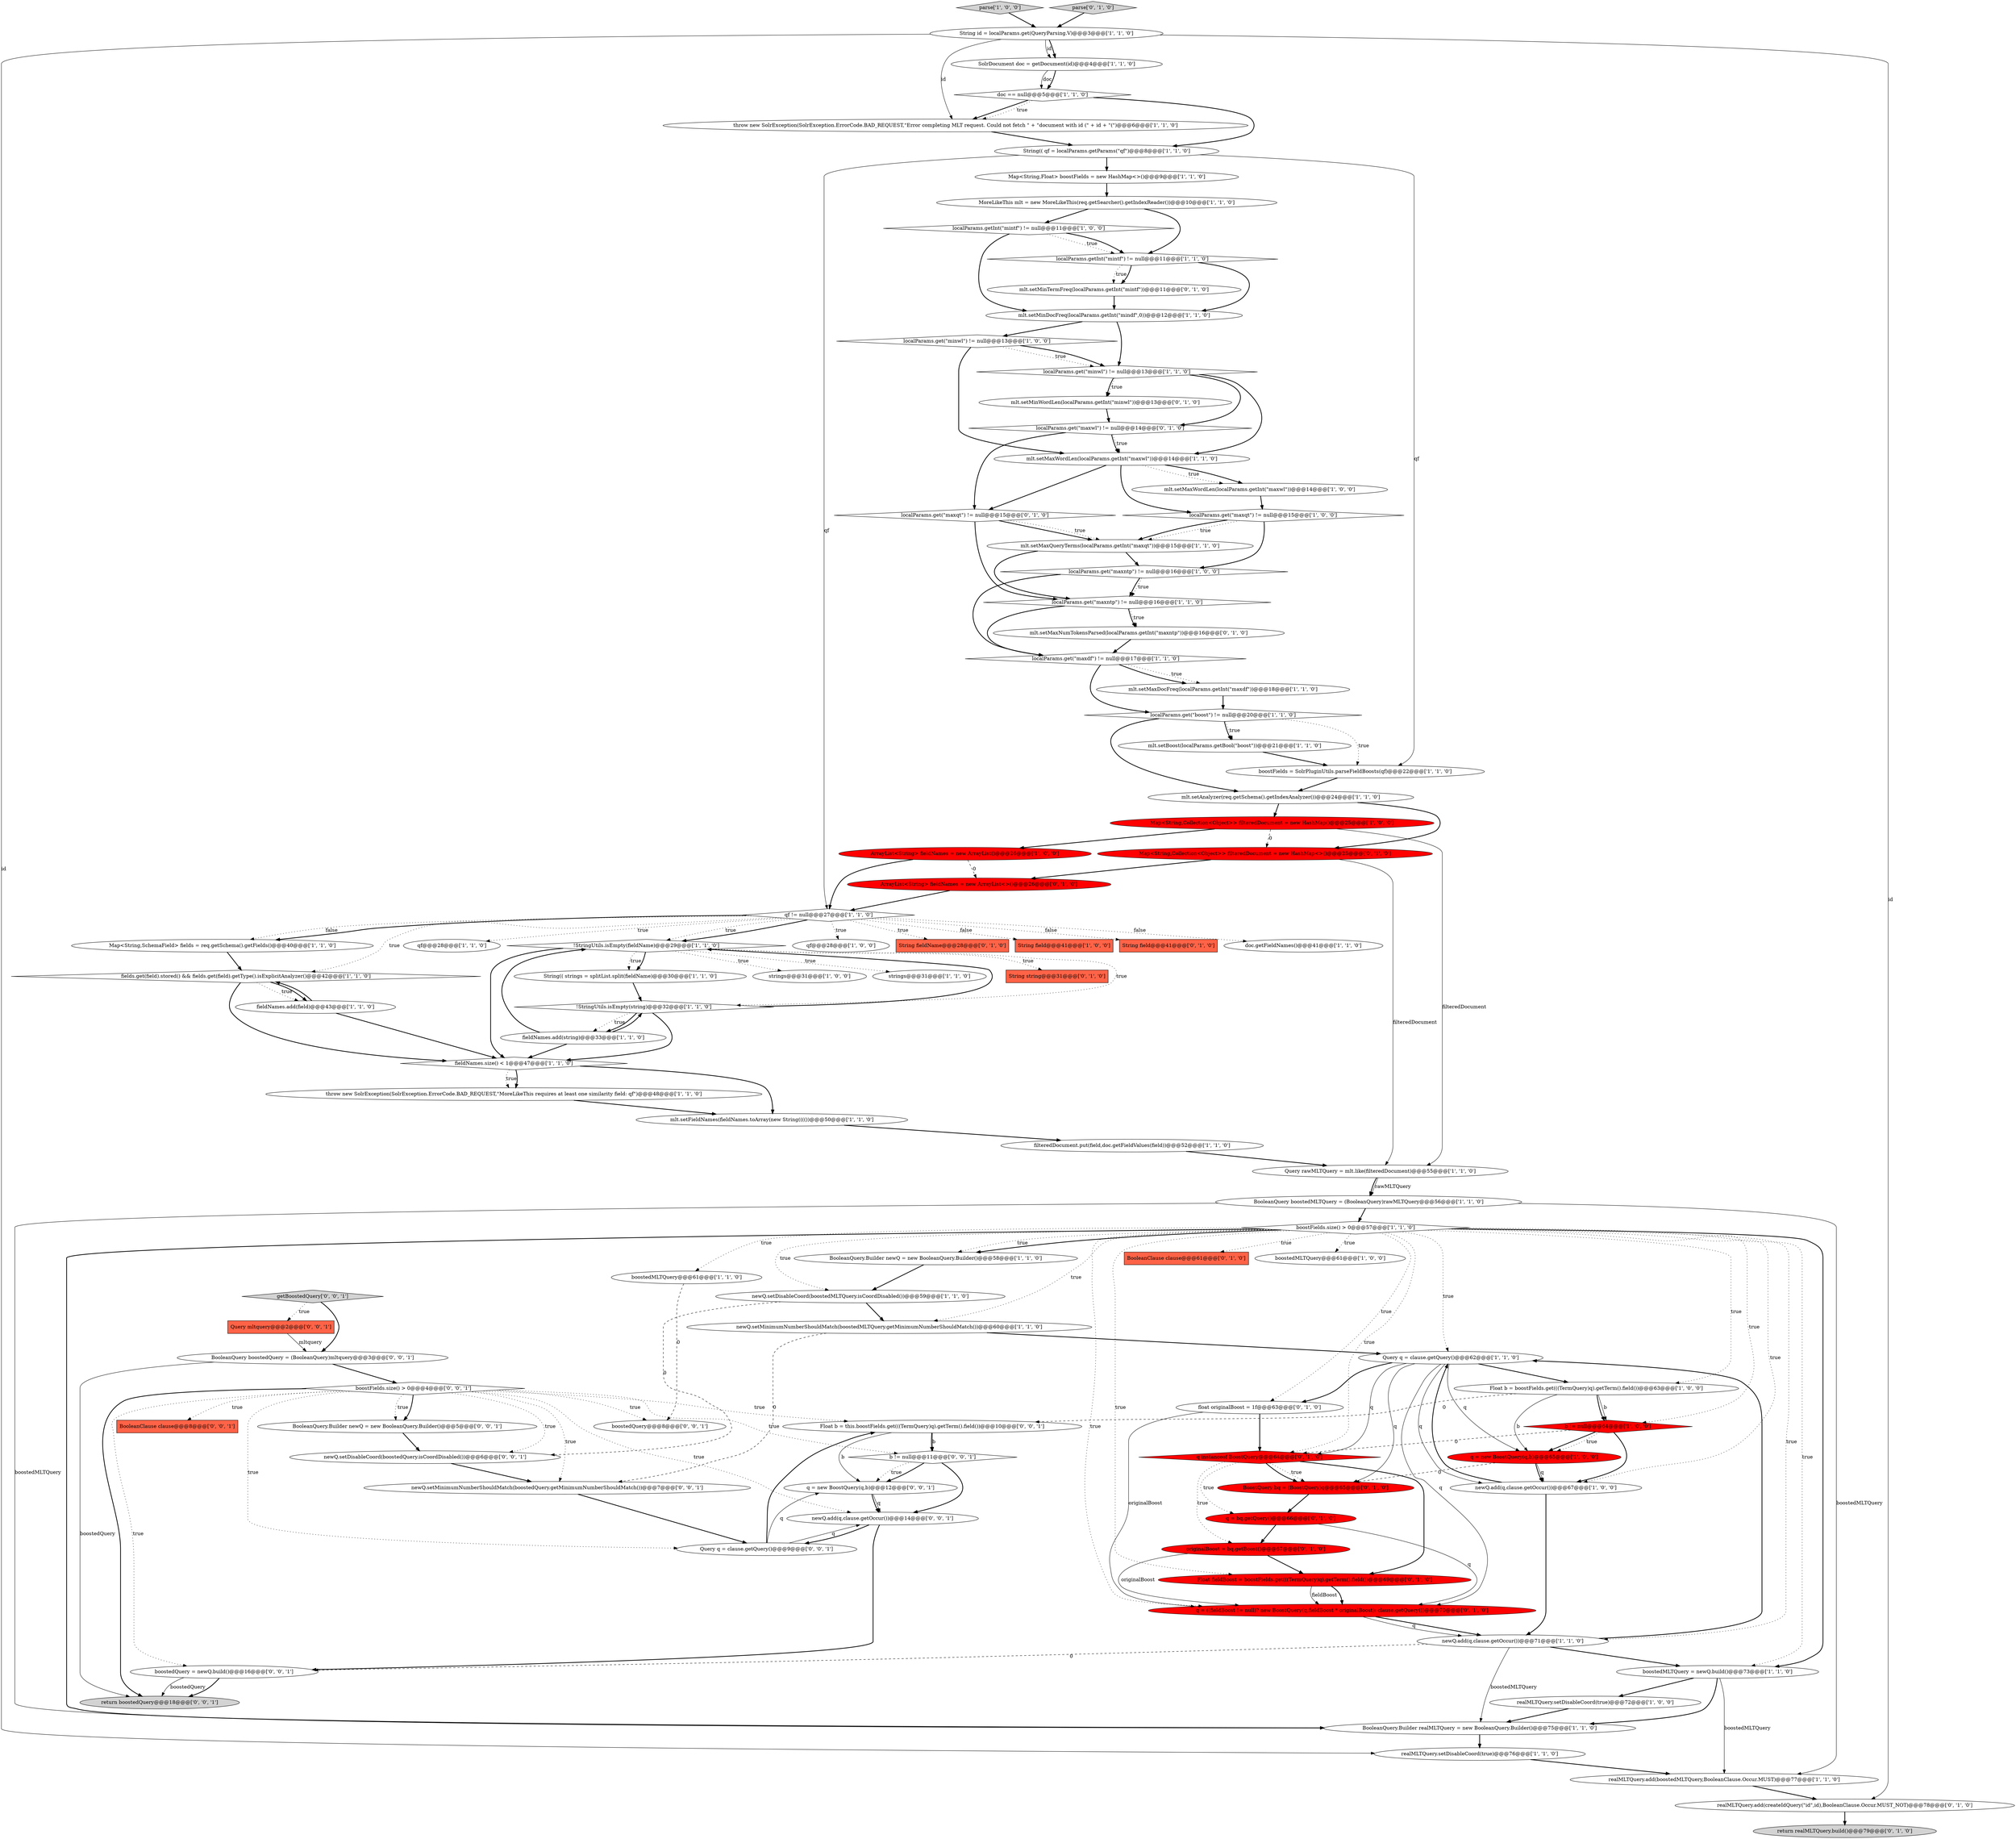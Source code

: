 digraph {
95 [style = filled, label = "Float b = this.boostFields.get(((TermQuery)q).getTerm().field())@@@10@@@['0', '0', '1']", fillcolor = white, shape = ellipse image = "AAA0AAABBB3BBB"];
23 [style = filled, label = "strings@@@31@@@['1', '0', '0']", fillcolor = white, shape = ellipse image = "AAA0AAABBB1BBB"];
42 [style = filled, label = "Query q = clause.getQuery()@@@62@@@['1', '1', '0']", fillcolor = white, shape = ellipse image = "AAA0AAABBB1BBB"];
99 [style = filled, label = "q = new BoostQuery(q,b)@@@12@@@['0', '0', '1']", fillcolor = white, shape = ellipse image = "AAA0AAABBB3BBB"];
62 [style = filled, label = "doc.getFieldNames()@@@41@@@['1', '1', '0']", fillcolor = white, shape = ellipse image = "AAA0AAABBB1BBB"];
18 [style = filled, label = "filteredDocument.put(field,doc.getFieldValues(field))@@@52@@@['1', '1', '0']", fillcolor = white, shape = ellipse image = "AAA0AAABBB1BBB"];
65 [style = filled, label = "BooleanClause clause@@@61@@@['0', '1', '0']", fillcolor = tomato, shape = box image = "AAA0AAABBB2BBB"];
14 [style = filled, label = "mlt.setMinDocFreq(localParams.getInt(\"mindf\",0))@@@12@@@['1', '1', '0']", fillcolor = white, shape = ellipse image = "AAA0AAABBB1BBB"];
84 [style = filled, label = "Map<String,Collection<Object>> filteredDocument = new HashMap<>()@@@25@@@['0', '1', '0']", fillcolor = red, shape = ellipse image = "AAA1AAABBB2BBB"];
37 [style = filled, label = "Query rawMLTQuery = mlt.like(filteredDocument)@@@55@@@['1', '1', '0']", fillcolor = white, shape = ellipse image = "AAA0AAABBB1BBB"];
26 [style = filled, label = "localParams.get(\"minwl\") != null@@@13@@@['1', '0', '0']", fillcolor = white, shape = diamond image = "AAA0AAABBB1BBB"];
49 [style = filled, label = "mlt.setBoost(localParams.getBool(\"boost\"))@@@21@@@['1', '1', '0']", fillcolor = white, shape = ellipse image = "AAA0AAABBB1BBB"];
1 [style = filled, label = "mlt.setMaxDocFreq(localParams.getInt(\"maxdf\"))@@@18@@@['1', '1', '0']", fillcolor = white, shape = ellipse image = "AAA0AAABBB1BBB"];
2 [style = filled, label = "boostedMLTQuery@@@61@@@['1', '0', '0']", fillcolor = white, shape = ellipse image = "AAA0AAABBB1BBB"];
43 [style = filled, label = "strings@@@31@@@['1', '1', '0']", fillcolor = white, shape = ellipse image = "AAA0AAABBB1BBB"];
48 [style = filled, label = "BooleanQuery.Builder realMLTQuery = new BooleanQuery.Builder()@@@75@@@['1', '1', '0']", fillcolor = white, shape = ellipse image = "AAA0AAABBB1BBB"];
39 [style = filled, label = "SolrDocument doc = getDocument(id)@@@4@@@['1', '1', '0']", fillcolor = white, shape = ellipse image = "AAA0AAABBB1BBB"];
91 [style = filled, label = "BooleanQuery boostedQuery = (BooleanQuery)mltquery@@@3@@@['0', '0', '1']", fillcolor = white, shape = ellipse image = "AAA0AAABBB3BBB"];
13 [style = filled, label = "fields.get(field).stored() && fields.get(field).getType().isExplicitAnalyzer()@@@42@@@['1', '1', '0']", fillcolor = white, shape = diamond image = "AAA0AAABBB1BBB"];
96 [style = filled, label = "boostedQuery@@@8@@@['0', '0', '1']", fillcolor = white, shape = ellipse image = "AAA0AAABBB3BBB"];
78 [style = filled, label = "originalBoost = bq.getBoost()@@@67@@@['0', '1', '0']", fillcolor = red, shape = ellipse image = "AAA1AAABBB2BBB"];
29 [style = filled, label = "localParams.get(\"maxntp\") != null@@@16@@@['1', '1', '0']", fillcolor = white, shape = diamond image = "AAA0AAABBB1BBB"];
5 [style = filled, label = "ArrayList<String> fieldNames = new ArrayList()@@@26@@@['1', '0', '0']", fillcolor = red, shape = ellipse image = "AAA1AAABBB1BBB"];
19 [style = filled, label = "String(( qf = localParams.getParams(\"qf\")@@@8@@@['1', '1', '0']", fillcolor = white, shape = ellipse image = "AAA0AAABBB1BBB"];
36 [style = filled, label = "qf@@@28@@@['1', '1', '0']", fillcolor = white, shape = ellipse image = "AAA0AAABBB1BBB"];
90 [style = filled, label = "newQ.setMinimumNumberShouldMatch(boostedQuery.getMinimumNumberShouldMatch())@@@7@@@['0', '0', '1']", fillcolor = white, shape = ellipse image = "AAA0AAABBB3BBB"];
50 [style = filled, label = "boostedMLTQuery = newQ.build()@@@73@@@['1', '1', '0']", fillcolor = white, shape = ellipse image = "AAA0AAABBB1BBB"];
89 [style = filled, label = "b != null@@@11@@@['0', '0', '1']", fillcolor = white, shape = diamond image = "AAA0AAABBB3BBB"];
69 [style = filled, label = "q = ((fieldBoost != null)? new BoostQuery(q,fieldBoost * originalBoost): clause.getQuery())@@@70@@@['0', '1', '0']", fillcolor = red, shape = ellipse image = "AAA1AAABBB2BBB"];
59 [style = filled, label = "Map<String,Float> boostFields = new HashMap<>()@@@9@@@['1', '1', '0']", fillcolor = white, shape = ellipse image = "AAA0AAABBB1BBB"];
47 [style = filled, label = "boostFields.size() > 0@@@57@@@['1', '1', '0']", fillcolor = white, shape = diamond image = "AAA0AAABBB1BBB"];
31 [style = filled, label = "MoreLikeThis mlt = new MoreLikeThis(req.getSearcher().getIndexReader())@@@10@@@['1', '1', '0']", fillcolor = white, shape = ellipse image = "AAA0AAABBB1BBB"];
9 [style = filled, label = "Map<String,Collection<Object>> filteredDocument = new HashMap()@@@25@@@['1', '0', '0']", fillcolor = red, shape = ellipse image = "AAA1AAABBB1BBB"];
68 [style = filled, label = "mlt.setMinWordLen(localParams.getInt(\"minwl\"))@@@13@@@['0', '1', '0']", fillcolor = white, shape = ellipse image = "AAA0AAABBB2BBB"];
61 [style = filled, label = "realMLTQuery.setDisableCoord(true)@@@72@@@['1', '0', '0']", fillcolor = white, shape = ellipse image = "AAA0AAABBB1BBB"];
38 [style = filled, label = "BooleanQuery boostedMLTQuery = (BooleanQuery)rawMLTQuery@@@56@@@['1', '1', '0']", fillcolor = white, shape = ellipse image = "AAA0AAABBB1BBB"];
45 [style = filled, label = "q = new BoostQuery(q,b)@@@65@@@['1', '0', '0']", fillcolor = red, shape = ellipse image = "AAA1AAABBB1BBB"];
63 [style = filled, label = "localParams.get(\"maxdf\") != null@@@17@@@['1', '1', '0']", fillcolor = white, shape = diamond image = "AAA0AAABBB1BBB"];
60 [style = filled, label = "mlt.setMaxQueryTerms(localParams.getInt(\"maxqt\"))@@@15@@@['1', '1', '0']", fillcolor = white, shape = ellipse image = "AAA0AAABBB1BBB"];
30 [style = filled, label = "realMLTQuery.add(boostedMLTQuery,BooleanClause.Occur.MUST)@@@77@@@['1', '1', '0']", fillcolor = white, shape = ellipse image = "AAA0AAABBB1BBB"];
80 [style = filled, label = "BoostQuery bq = (BoostQuery)q@@@65@@@['0', '1', '0']", fillcolor = red, shape = ellipse image = "AAA1AAABBB2BBB"];
79 [style = filled, label = "realMLTQuery.add(createIdQuery(\"id\",id),BooleanClause.Occur.MUST_NOT)@@@78@@@['0', '1', '0']", fillcolor = white, shape = ellipse image = "AAA0AAABBB2BBB"];
73 [style = filled, label = "q instanceof BoostQuery@@@64@@@['0', '1', '0']", fillcolor = red, shape = diamond image = "AAA1AAABBB2BBB"];
4 [style = filled, label = "realMLTQuery.setDisableCoord(true)@@@76@@@['1', '1', '0']", fillcolor = white, shape = ellipse image = "AAA0AAABBB1BBB"];
34 [style = filled, label = "qf@@@28@@@['1', '0', '0']", fillcolor = white, shape = ellipse image = "AAA0AAABBB1BBB"];
12 [style = filled, label = "String(( strings = splitList.split(fieldName)@@@30@@@['1', '1', '0']", fillcolor = white, shape = ellipse image = "AAA0AAABBB1BBB"];
41 [style = filled, label = "localParams.get(\"minwl\") != null@@@13@@@['1', '1', '0']", fillcolor = white, shape = diamond image = "AAA0AAABBB1BBB"];
33 [style = filled, label = "localParams.get(\"maxqt\") != null@@@15@@@['1', '0', '0']", fillcolor = white, shape = diamond image = "AAA0AAABBB1BBB"];
74 [style = filled, label = "String fieldName@@@28@@@['0', '1', '0']", fillcolor = tomato, shape = box image = "AAA0AAABBB2BBB"];
52 [style = filled, label = "qf != null@@@27@@@['1', '1', '0']", fillcolor = white, shape = diamond image = "AAA0AAABBB1BBB"];
100 [style = filled, label = "Query mltquery@@@2@@@['0', '0', '1']", fillcolor = tomato, shape = box image = "AAA0AAABBB3BBB"];
53 [style = filled, label = "!StringUtils.isEmpty(string)@@@32@@@['1', '1', '0']", fillcolor = white, shape = diamond image = "AAA0AAABBB1BBB"];
20 [style = filled, label = "throw new SolrException(SolrException.ErrorCode.BAD_REQUEST,\"Error completing MLT request. Could not fetch \" + \"document with id (\" + id + \"(\")@@@6@@@['1', '1', '0']", fillcolor = white, shape = ellipse image = "AAA0AAABBB1BBB"];
57 [style = filled, label = "boostFields = SolrPluginUtils.parseFieldBoosts(qf)@@@22@@@['1', '1', '0']", fillcolor = white, shape = ellipse image = "AAA0AAABBB1BBB"];
16 [style = filled, label = "mlt.setFieldNames(fieldNames.toArray(new String(((())@@@50@@@['1', '1', '0']", fillcolor = white, shape = ellipse image = "AAA0AAABBB1BBB"];
86 [style = filled, label = "boostFields.size() > 0@@@4@@@['0', '0', '1']", fillcolor = white, shape = diamond image = "AAA0AAABBB3BBB"];
54 [style = filled, label = "!StringUtils.isEmpty(fieldName)@@@29@@@['1', '1', '0']", fillcolor = white, shape = diamond image = "AAA0AAABBB1BBB"];
17 [style = filled, label = "parse['1', '0', '0']", fillcolor = lightgray, shape = diamond image = "AAA0AAABBB1BBB"];
55 [style = filled, label = "mlt.setAnalyzer(req.getSchema().getIndexAnalyzer())@@@24@@@['1', '1', '0']", fillcolor = white, shape = ellipse image = "AAA0AAABBB1BBB"];
46 [style = filled, label = "localParams.get(\"boost\") != null@@@20@@@['1', '1', '0']", fillcolor = white, shape = diamond image = "AAA0AAABBB1BBB"];
93 [style = filled, label = "boostedQuery = newQ.build()@@@16@@@['0', '0', '1']", fillcolor = white, shape = ellipse image = "AAA0AAABBB3BBB"];
11 [style = filled, label = "String id = localParams.get(QueryParsing.V)@@@3@@@['1', '1', '0']", fillcolor = white, shape = ellipse image = "AAA0AAABBB1BBB"];
25 [style = filled, label = "Float b = boostFields.get(((TermQuery)q).getTerm().field())@@@63@@@['1', '0', '0']", fillcolor = white, shape = ellipse image = "AAA0AAABBB1BBB"];
32 [style = filled, label = "doc == null@@@5@@@['1', '1', '0']", fillcolor = white, shape = diamond image = "AAA0AAABBB1BBB"];
3 [style = filled, label = "localParams.getInt(\"mintf\") != null@@@11@@@['1', '0', '0']", fillcolor = white, shape = diamond image = "AAA0AAABBB1BBB"];
10 [style = filled, label = "String field@@@41@@@['1', '0', '0']", fillcolor = tomato, shape = box image = "AAA0AAABBB1BBB"];
70 [style = filled, label = "String string@@@31@@@['0', '1', '0']", fillcolor = tomato, shape = box image = "AAA0AAABBB2BBB"];
7 [style = filled, label = "Map<String,SchemaField> fields = req.getSchema().getFields()@@@40@@@['1', '1', '0']", fillcolor = white, shape = ellipse image = "AAA0AAABBB1BBB"];
44 [style = filled, label = "mlt.setMaxWordLen(localParams.getInt(\"maxwl\"))@@@14@@@['1', '1', '0']", fillcolor = white, shape = ellipse image = "AAA0AAABBB1BBB"];
67 [style = filled, label = "q = bq.getQuery()@@@66@@@['0', '1', '0']", fillcolor = red, shape = ellipse image = "AAA1AAABBB2BBB"];
64 [style = filled, label = "localParams.get(\"maxwl\") != null@@@14@@@['0', '1', '0']", fillcolor = white, shape = diamond image = "AAA0AAABBB2BBB"];
94 [style = filled, label = "return boostedQuery@@@18@@@['0', '0', '1']", fillcolor = lightgray, shape = ellipse image = "AAA0AAABBB3BBB"];
8 [style = filled, label = "boostedMLTQuery@@@61@@@['1', '1', '0']", fillcolor = white, shape = ellipse image = "AAA0AAABBB1BBB"];
21 [style = filled, label = "fieldNames.add(field)@@@43@@@['1', '1', '0']", fillcolor = white, shape = ellipse image = "AAA0AAABBB1BBB"];
0 [style = filled, label = "localParams.get(\"maxntp\") != null@@@16@@@['1', '0', '0']", fillcolor = white, shape = diamond image = "AAA0AAABBB1BBB"];
75 [style = filled, label = "mlt.setMinTermFreq(localParams.getInt(\"mintf\"))@@@11@@@['0', '1', '0']", fillcolor = white, shape = ellipse image = "AAA0AAABBB2BBB"];
51 [style = filled, label = "BooleanQuery.Builder newQ = new BooleanQuery.Builder()@@@58@@@['1', '1', '0']", fillcolor = white, shape = ellipse image = "AAA0AAABBB1BBB"];
24 [style = filled, label = "throw new SolrException(SolrException.ErrorCode.BAD_REQUEST,\"MoreLikeThis requires at least one similarity field: qf\")@@@48@@@['1', '1', '0']", fillcolor = white, shape = ellipse image = "AAA0AAABBB1BBB"];
56 [style = filled, label = "localParams.getInt(\"mintf\") != null@@@11@@@['1', '1', '0']", fillcolor = white, shape = diamond image = "AAA0AAABBB1BBB"];
35 [style = filled, label = "fieldNames.add(string)@@@33@@@['1', '1', '0']", fillcolor = white, shape = ellipse image = "AAA0AAABBB1BBB"];
97 [style = filled, label = "newQ.add(q,clause.getOccur())@@@14@@@['0', '0', '1']", fillcolor = white, shape = ellipse image = "AAA0AAABBB3BBB"];
76 [style = filled, label = "return realMLTQuery.build()@@@79@@@['0', '1', '0']", fillcolor = lightgray, shape = ellipse image = "AAA0AAABBB2BBB"];
28 [style = filled, label = "fieldNames.size() < 1@@@47@@@['1', '1', '0']", fillcolor = white, shape = diamond image = "AAA0AAABBB1BBB"];
77 [style = filled, label = "String field@@@41@@@['0', '1', '0']", fillcolor = tomato, shape = box image = "AAA0AAABBB2BBB"];
22 [style = filled, label = "mlt.setMaxWordLen(localParams.getInt(\"maxwl\"))@@@14@@@['1', '0', '0']", fillcolor = white, shape = ellipse image = "AAA0AAABBB1BBB"];
92 [style = filled, label = "Query q = clause.getQuery()@@@9@@@['0', '0', '1']", fillcolor = white, shape = ellipse image = "AAA0AAABBB3BBB"];
27 [style = filled, label = "newQ.setDisableCoord(boostedMLTQuery.isCoordDisabled())@@@59@@@['1', '1', '0']", fillcolor = white, shape = ellipse image = "AAA0AAABBB1BBB"];
6 [style = filled, label = "newQ.add(q,clause.getOccur())@@@67@@@['1', '0', '0']", fillcolor = white, shape = ellipse image = "AAA0AAABBB1BBB"];
82 [style = filled, label = "ArrayList<String> fieldNames = new ArrayList<>()@@@26@@@['0', '1', '0']", fillcolor = red, shape = ellipse image = "AAA1AAABBB2BBB"];
71 [style = filled, label = "mlt.setMaxNumTokensParsed(localParams.getInt(\"maxntp\"))@@@16@@@['0', '1', '0']", fillcolor = white, shape = ellipse image = "AAA0AAABBB2BBB"];
87 [style = filled, label = "getBoostedQuery['0', '0', '1']", fillcolor = lightgray, shape = diamond image = "AAA0AAABBB3BBB"];
58 [style = filled, label = "b != null@@@64@@@['1', '0', '0']", fillcolor = red, shape = diamond image = "AAA1AAABBB1BBB"];
98 [style = filled, label = "BooleanQuery.Builder newQ = new BooleanQuery.Builder()@@@5@@@['0', '0', '1']", fillcolor = white, shape = ellipse image = "AAA0AAABBB3BBB"];
40 [style = filled, label = "newQ.setMinimumNumberShouldMatch(boostedMLTQuery.getMinimumNumberShouldMatch())@@@60@@@['1', '1', '0']", fillcolor = white, shape = ellipse image = "AAA0AAABBB1BBB"];
81 [style = filled, label = "parse['0', '1', '0']", fillcolor = lightgray, shape = diamond image = "AAA0AAABBB2BBB"];
15 [style = filled, label = "newQ.add(q,clause.getOccur())@@@71@@@['1', '1', '0']", fillcolor = white, shape = ellipse image = "AAA0AAABBB1BBB"];
85 [style = filled, label = "BooleanClause clause@@@8@@@['0', '0', '1']", fillcolor = tomato, shape = box image = "AAA0AAABBB3BBB"];
83 [style = filled, label = "Float fieldBoost = boostFields.get(((TermQuery)q).getTerm().field())@@@69@@@['0', '1', '0']", fillcolor = red, shape = ellipse image = "AAA1AAABBB2BBB"];
72 [style = filled, label = "float originalBoost = 1f@@@63@@@['0', '1', '0']", fillcolor = white, shape = ellipse image = "AAA0AAABBB2BBB"];
88 [style = filled, label = "newQ.setDisableCoord(boostedQuery.isCoordDisabled())@@@6@@@['0', '0', '1']", fillcolor = white, shape = ellipse image = "AAA0AAABBB3BBB"];
66 [style = filled, label = "localParams.get(\"maxqt\") != null@@@15@@@['0', '1', '0']", fillcolor = white, shape = diamond image = "AAA0AAABBB2BBB"];
52->77 [style = dotted, label="false"];
12->53 [style = bold, label=""];
53->35 [style = dotted, label="true"];
86->85 [style = dotted, label="true"];
31->56 [style = bold, label=""];
39->32 [style = solid, label="doc"];
93->94 [style = solid, label="boostedQuery"];
29->71 [style = dotted, label="true"];
60->29 [style = bold, label=""];
52->36 [style = dotted, label="true"];
73->80 [style = dotted, label="true"];
48->4 [style = bold, label=""];
72->69 [style = solid, label="originalBoost"];
11->20 [style = solid, label="id"];
69->15 [style = bold, label=""];
63->1 [style = dotted, label="true"];
59->31 [style = bold, label=""];
19->52 [style = solid, label="qf"];
53->54 [style = bold, label=""];
79->76 [style = bold, label=""];
91->86 [style = bold, label=""];
69->15 [style = solid, label="q"];
84->37 [style = solid, label="filteredDocument"];
21->28 [style = bold, label=""];
1->46 [style = bold, label=""];
99->97 [style = bold, label=""];
71->63 [style = bold, label=""];
33->0 [style = bold, label=""];
86->92 [style = dotted, label="true"];
95->99 [style = solid, label="b"];
91->94 [style = solid, label="boostedQuery"];
73->80 [style = bold, label=""];
86->98 [style = dotted, label="true"];
83->69 [style = bold, label=""];
30->79 [style = bold, label=""];
45->6 [style = bold, label=""];
46->49 [style = dotted, label="true"];
67->69 [style = solid, label="q"];
13->21 [style = dotted, label="true"];
25->45 [style = solid, label="b"];
93->94 [style = bold, label=""];
37->38 [style = bold, label=""];
41->64 [style = bold, label=""];
29->63 [style = bold, label=""];
25->58 [style = bold, label=""];
72->73 [style = bold, label=""];
47->51 [style = bold, label=""];
52->7 [style = dotted, label="false"];
9->5 [style = bold, label=""];
66->29 [style = bold, label=""];
66->60 [style = bold, label=""];
82->52 [style = bold, label=""];
73->78 [style = dotted, label="true"];
5->82 [style = dashed, label="0"];
33->60 [style = dotted, label="true"];
42->73 [style = solid, label="q"];
32->20 [style = bold, label=""];
26->41 [style = dotted, label="true"];
21->13 [style = bold, label=""];
56->75 [style = dotted, label="true"];
54->12 [style = dotted, label="true"];
60->0 [style = bold, label=""];
47->72 [style = dotted, label="true"];
50->30 [style = solid, label="boostedMLTQuery"];
22->33 [style = bold, label=""];
88->90 [style = bold, label=""];
63->1 [style = bold, label=""];
35->54 [style = bold, label=""];
47->48 [style = bold, label=""];
73->67 [style = dotted, label="true"];
57->55 [style = bold, label=""];
38->48 [style = solid, label="boostedMLTQuery"];
15->50 [style = bold, label=""];
52->74 [style = dotted, label="true"];
54->12 [style = bold, label=""];
86->90 [style = dotted, label="true"];
0->29 [style = bold, label=""];
47->58 [style = dotted, label="true"];
42->72 [style = bold, label=""];
89->99 [style = dotted, label="true"];
54->53 [style = dotted, label="true"];
29->71 [style = bold, label=""];
25->95 [style = dashed, label="0"];
45->6 [style = solid, label="q"];
87->91 [style = bold, label=""];
35->28 [style = bold, label=""];
92->97 [style = solid, label="q"];
53->35 [style = bold, label=""];
15->48 [style = solid, label="boostedMLTQuery"];
11->4 [style = solid, label="id"];
61->48 [style = bold, label=""];
47->83 [style = dotted, label="true"];
28->24 [style = dotted, label="true"];
19->57 [style = solid, label="qf"];
47->42 [style = dotted, label="true"];
64->66 [style = bold, label=""];
47->15 [style = dotted, label="true"];
86->89 [style = dotted, label="true"];
38->47 [style = bold, label=""];
5->52 [style = bold, label=""];
9->37 [style = solid, label="filteredDocument"];
28->24 [style = bold, label=""];
51->27 [style = bold, label=""];
56->75 [style = bold, label=""];
47->51 [style = dotted, label="true"];
52->7 [style = bold, label=""];
44->22 [style = bold, label=""];
56->14 [style = bold, label=""];
31->3 [style = bold, label=""];
11->79 [style = solid, label="id"];
20->19 [style = bold, label=""];
98->88 [style = bold, label=""];
58->73 [style = dashed, label="0"];
73->83 [style = bold, label=""];
44->66 [style = bold, label=""];
40->90 [style = dashed, label="0"];
92->99 [style = solid, label="q"];
52->54 [style = bold, label=""];
55->9 [style = bold, label=""];
90->92 [style = bold, label=""];
18->37 [style = bold, label=""];
86->88 [style = dotted, label="true"];
64->44 [style = bold, label=""];
66->60 [style = dotted, label="true"];
3->56 [style = dotted, label="true"];
47->8 [style = dotted, label="true"];
16->18 [style = bold, label=""];
95->89 [style = bold, label=""];
38->30 [style = solid, label="boostedMLTQuery"];
42->25 [style = bold, label=""];
54->23 [style = dotted, label="true"];
92->95 [style = bold, label=""];
41->68 [style = bold, label=""];
6->42 [style = bold, label=""];
44->33 [style = bold, label=""];
32->20 [style = dotted, label="true"];
86->95 [style = dotted, label="true"];
67->78 [style = bold, label=""];
32->19 [style = bold, label=""];
78->69 [style = solid, label="originalBoost"];
50->48 [style = bold, label=""];
81->11 [style = bold, label=""];
19->59 [style = bold, label=""];
47->65 [style = dotted, label="true"];
47->50 [style = bold, label=""];
42->45 [style = solid, label="q"];
6->15 [style = bold, label=""];
42->69 [style = solid, label="q"];
11->39 [style = solid, label="id"];
54->70 [style = dotted, label="true"];
26->41 [style = bold, label=""];
89->99 [style = bold, label=""];
63->46 [style = bold, label=""];
86->97 [style = dotted, label="true"];
97->93 [style = bold, label=""];
26->44 [style = bold, label=""];
44->22 [style = dotted, label="true"];
64->44 [style = dotted, label="true"];
86->93 [style = dotted, label="true"];
47->50 [style = dotted, label="true"];
39->32 [style = bold, label=""];
42->6 [style = solid, label="q"];
47->2 [style = dotted, label="true"];
80->67 [style = bold, label=""];
41->68 [style = dotted, label="true"];
52->13 [style = dotted, label="true"];
9->84 [style = dashed, label="0"];
0->63 [style = bold, label=""];
54->43 [style = dotted, label="true"];
86->98 [style = bold, label=""];
46->57 [style = dotted, label="true"];
50->61 [style = bold, label=""];
55->84 [style = bold, label=""];
54->28 [style = bold, label=""];
52->54 [style = dotted, label="true"];
14->41 [style = bold, label=""];
53->28 [style = bold, label=""];
35->53 [style = bold, label=""];
100->91 [style = solid, label="mltquery"];
68->64 [style = bold, label=""];
46->55 [style = bold, label=""];
47->69 [style = dotted, label="true"];
7->13 [style = bold, label=""];
33->60 [style = bold, label=""];
52->34 [style = dotted, label="true"];
97->92 [style = bold, label=""];
45->80 [style = dashed, label="0"];
46->49 [style = bold, label=""];
3->14 [style = bold, label=""];
75->14 [style = bold, label=""];
47->73 [style = dotted, label="true"];
84->82 [style = bold, label=""];
78->83 [style = bold, label=""];
47->27 [style = dotted, label="true"];
37->38 [style = solid, label="rawMLTQuery"];
42->80 [style = solid, label="q"];
28->16 [style = bold, label=""];
17->11 [style = bold, label=""];
87->100 [style = dotted, label="true"];
95->89 [style = solid, label="b"];
14->26 [style = bold, label=""];
83->69 [style = solid, label="fieldBoost"];
24->16 [style = bold, label=""];
27->88 [style = dashed, label="0"];
15->93 [style = dashed, label="0"];
0->29 [style = dotted, label="true"];
52->62 [style = dotted, label="false"];
99->97 [style = solid, label="q"];
4->30 [style = bold, label=""];
15->42 [style = bold, label=""];
86->94 [style = bold, label=""];
89->97 [style = bold, label=""];
47->25 [style = dotted, label="true"];
25->58 [style = solid, label="b"];
58->45 [style = bold, label=""];
47->40 [style = dotted, label="true"];
8->96 [style = dashed, label="0"];
47->6 [style = dotted, label="true"];
11->39 [style = bold, label=""];
58->45 [style = dotted, label="true"];
58->6 [style = bold, label=""];
27->40 [style = bold, label=""];
49->57 [style = bold, label=""];
86->96 [style = dotted, label="true"];
13->21 [style = bold, label=""];
41->44 [style = bold, label=""];
40->42 [style = bold, label=""];
52->10 [style = dotted, label="false"];
13->28 [style = bold, label=""];
3->56 [style = bold, label=""];
}
